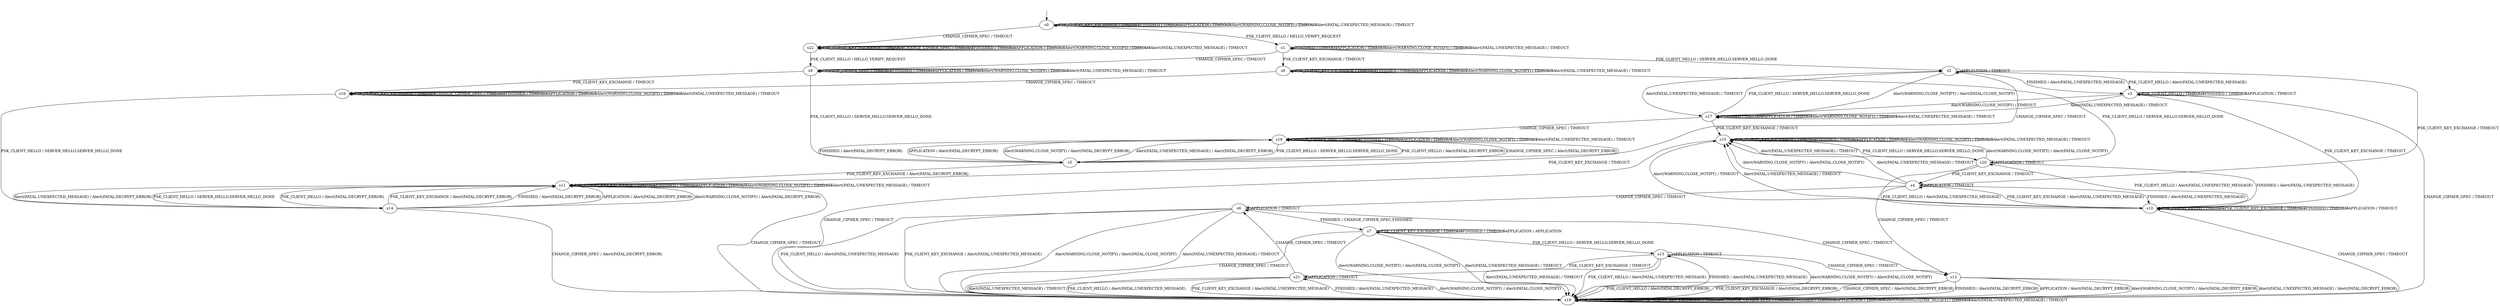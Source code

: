 digraph h5 {
s0 [label="s0"];
s1 [label="s1"];
s22 [label="s22"];
s2 [label="s2"];
s8 [label="s8"];
s9 [label="s9"];
s3 [label="s3"];
s4 [label="s4"];
s5 [label="s5"];
s16 [label="s16"];
s17 [label="s17"];
s20 [label="s20"];
s6 [label="s6"];
s10 [label="s10"];
s11 [label="s11"];
s15 [label="s15"];
s18 [label="s18"];
s19 [label="s19"];
s7 [label="s7"];
s12 [label="s12"];
s14 [label="s14"];
s13 [label="s13"];
s21 [label="s21"];
s0 -> s1 [label="PSK_CLIENT_HELLO / HELLO_VERIFY_REQUEST"];
s0 -> s0 [label="PSK_CLIENT_KEY_EXCHANGE / TIMEOUT"];
s0 -> s22 [label="CHANGE_CIPHER_SPEC / TIMEOUT"];
s0 -> s0 [label="FINISHED / TIMEOUT"];
s0 -> s0 [label="APPLICATION / TIMEOUT"];
s0 -> s0 [label="Alert(WARNING,CLOSE_NOTIFY) / TIMEOUT"];
s0 -> s0 [label="Alert(FATAL,UNEXPECTED_MESSAGE) / TIMEOUT"];
s1 -> s2 [label="PSK_CLIENT_HELLO / SERVER_HELLO,SERVER_HELLO_DONE"];
s1 -> s8 [label="PSK_CLIENT_KEY_EXCHANGE / TIMEOUT"];
s1 -> s9 [label="CHANGE_CIPHER_SPEC / TIMEOUT"];
s1 -> s1 [label="FINISHED / TIMEOUT"];
s1 -> s1 [label="APPLICATION / TIMEOUT"];
s1 -> s1 [label="Alert(WARNING,CLOSE_NOTIFY) / TIMEOUT"];
s1 -> s1 [label="Alert(FATAL,UNEXPECTED_MESSAGE) / TIMEOUT"];
s22 -> s9 [label="PSK_CLIENT_HELLO / HELLO_VERIFY_REQUEST"];
s22 -> s22 [label="PSK_CLIENT_KEY_EXCHANGE / TIMEOUT"];
s22 -> s22 [label="CHANGE_CIPHER_SPEC / TIMEOUT"];
s22 -> s22 [label="FINISHED / TIMEOUT"];
s22 -> s22 [label="APPLICATION / TIMEOUT"];
s22 -> s22 [label="Alert(WARNING,CLOSE_NOTIFY) / TIMEOUT"];
s22 -> s22 [label="Alert(FATAL,UNEXPECTED_MESSAGE) / TIMEOUT"];
s2 -> s3 [label="PSK_CLIENT_HELLO / Alert(FATAL,UNEXPECTED_MESSAGE)"];
s2 -> s4 [label="PSK_CLIENT_KEY_EXCHANGE / TIMEOUT"];
s2 -> s5 [label="CHANGE_CIPHER_SPEC / TIMEOUT"];
s2 -> s3 [label="FINISHED / Alert(FATAL,UNEXPECTED_MESSAGE)"];
s2 -> s2 [label="APPLICATION / TIMEOUT"];
s2 -> s17 [label="Alert(WARNING,CLOSE_NOTIFY) / Alert(FATAL,CLOSE_NOTIFY)"];
s2 -> s17 [label="Alert(FATAL,UNEXPECTED_MESSAGE) / TIMEOUT"];
s8 -> s20 [label="PSK_CLIENT_HELLO / SERVER_HELLO,SERVER_HELLO_DONE"];
s8 -> s8 [label="PSK_CLIENT_KEY_EXCHANGE / TIMEOUT"];
s8 -> s16 [label="CHANGE_CIPHER_SPEC / TIMEOUT"];
s8 -> s8 [label="FINISHED / TIMEOUT"];
s8 -> s8 [label="APPLICATION / TIMEOUT"];
s8 -> s8 [label="Alert(WARNING,CLOSE_NOTIFY) / TIMEOUT"];
s8 -> s8 [label="Alert(FATAL,UNEXPECTED_MESSAGE) / TIMEOUT"];
s9 -> s5 [label="PSK_CLIENT_HELLO / SERVER_HELLO,SERVER_HELLO_DONE"];
s9 -> s16 [label="PSK_CLIENT_KEY_EXCHANGE / TIMEOUT"];
s9 -> s9 [label="CHANGE_CIPHER_SPEC / TIMEOUT"];
s9 -> s9 [label="FINISHED / TIMEOUT"];
s9 -> s9 [label="APPLICATION / TIMEOUT"];
s9 -> s9 [label="Alert(WARNING,CLOSE_NOTIFY) / TIMEOUT"];
s9 -> s9 [label="Alert(FATAL,UNEXPECTED_MESSAGE) / TIMEOUT"];
s3 -> s3 [label="PSK_CLIENT_HELLO / TIMEOUT"];
s3 -> s10 [label="PSK_CLIENT_KEY_EXCHANGE / TIMEOUT"];
s3 -> s19 [label="CHANGE_CIPHER_SPEC / TIMEOUT"];
s3 -> s3 [label="FINISHED / TIMEOUT"];
s3 -> s3 [label="APPLICATION / TIMEOUT"];
s3 -> s17 [label="Alert(WARNING,CLOSE_NOTIFY) / TIMEOUT"];
s3 -> s17 [label="Alert(FATAL,UNEXPECTED_MESSAGE) / TIMEOUT"];
s4 -> s10 [label="PSK_CLIENT_HELLO / Alert(FATAL,UNEXPECTED_MESSAGE)"];
s4 -> s10 [label="PSK_CLIENT_KEY_EXCHANGE / Alert(FATAL,UNEXPECTED_MESSAGE)"];
s4 -> s6 [label="CHANGE_CIPHER_SPEC / TIMEOUT"];
s4 -> s10 [label="FINISHED / Alert(FATAL,UNEXPECTED_MESSAGE)"];
s4 -> s4 [label="APPLICATION / TIMEOUT"];
s4 -> s15 [label="Alert(WARNING,CLOSE_NOTIFY) / Alert(FATAL,CLOSE_NOTIFY)"];
s4 -> s15 [label="Alert(FATAL,UNEXPECTED_MESSAGE) / TIMEOUT"];
s5 -> s18 [label="PSK_CLIENT_HELLO / Alert(FATAL,DECRYPT_ERROR)"];
s5 -> s11 [label="PSK_CLIENT_KEY_EXCHANGE / Alert(FATAL,DECRYPT_ERROR)"];
s5 -> s18 [label="CHANGE_CIPHER_SPEC / Alert(FATAL,DECRYPT_ERROR)"];
s5 -> s18 [label="FINISHED / Alert(FATAL,DECRYPT_ERROR)"];
s5 -> s18 [label="APPLICATION / Alert(FATAL,DECRYPT_ERROR)"];
s5 -> s18 [label="Alert(WARNING,CLOSE_NOTIFY) / Alert(FATAL,DECRYPT_ERROR)"];
s5 -> s18 [label="Alert(FATAL,UNEXPECTED_MESSAGE) / Alert(FATAL,DECRYPT_ERROR)"];
s16 -> s14 [label="PSK_CLIENT_HELLO / SERVER_HELLO,SERVER_HELLO_DONE"];
s16 -> s16 [label="PSK_CLIENT_KEY_EXCHANGE / TIMEOUT"];
s16 -> s16 [label="CHANGE_CIPHER_SPEC / TIMEOUT"];
s16 -> s16 [label="FINISHED / TIMEOUT"];
s16 -> s16 [label="APPLICATION / TIMEOUT"];
s16 -> s16 [label="Alert(WARNING,CLOSE_NOTIFY) / TIMEOUT"];
s16 -> s16 [label="Alert(FATAL,UNEXPECTED_MESSAGE) / TIMEOUT"];
s17 -> s2 [label="PSK_CLIENT_HELLO / SERVER_HELLO,SERVER_HELLO_DONE"];
s17 -> s15 [label="PSK_CLIENT_KEY_EXCHANGE / TIMEOUT"];
s17 -> s18 [label="CHANGE_CIPHER_SPEC / TIMEOUT"];
s17 -> s17 [label="FINISHED / TIMEOUT"];
s17 -> s17 [label="APPLICATION / TIMEOUT"];
s17 -> s17 [label="Alert(WARNING,CLOSE_NOTIFY) / TIMEOUT"];
s17 -> s17 [label="Alert(FATAL,UNEXPECTED_MESSAGE) / TIMEOUT"];
s20 -> s10 [label="PSK_CLIENT_HELLO / Alert(FATAL,UNEXPECTED_MESSAGE)"];
s20 -> s4 [label="PSK_CLIENT_KEY_EXCHANGE / TIMEOUT"];
s20 -> s12 [label="CHANGE_CIPHER_SPEC / TIMEOUT"];
s20 -> s10 [label="FINISHED / Alert(FATAL,UNEXPECTED_MESSAGE)"];
s20 -> s20 [label="APPLICATION / TIMEOUT"];
s20 -> s15 [label="Alert(WARNING,CLOSE_NOTIFY) / Alert(FATAL,CLOSE_NOTIFY)"];
s20 -> s15 [label="Alert(FATAL,UNEXPECTED_MESSAGE) / TIMEOUT"];
s6 -> s19 [label="PSK_CLIENT_HELLO / Alert(FATAL,UNEXPECTED_MESSAGE)"];
s6 -> s19 [label="PSK_CLIENT_KEY_EXCHANGE / Alert(FATAL,UNEXPECTED_MESSAGE)"];
s6 -> s12 [label="CHANGE_CIPHER_SPEC / TIMEOUT"];
s6 -> s7 [label="FINISHED / CHANGE_CIPHER_SPEC,FINISHED"];
s6 -> s6 [label="APPLICATION / TIMEOUT"];
s6 -> s19 [label="Alert(WARNING,CLOSE_NOTIFY) / Alert(FATAL,CLOSE_NOTIFY)"];
s6 -> s19 [label="Alert(FATAL,UNEXPECTED_MESSAGE) / TIMEOUT"];
s10 -> s10 [label="PSK_CLIENT_HELLO / TIMEOUT"];
s10 -> s10 [label="PSK_CLIENT_KEY_EXCHANGE / TIMEOUT"];
s10 -> s19 [label="CHANGE_CIPHER_SPEC / TIMEOUT"];
s10 -> s10 [label="FINISHED / TIMEOUT"];
s10 -> s10 [label="APPLICATION / TIMEOUT"];
s10 -> s15 [label="Alert(WARNING,CLOSE_NOTIFY) / TIMEOUT"];
s10 -> s15 [label="Alert(FATAL,UNEXPECTED_MESSAGE) / TIMEOUT"];
s11 -> s14 [label="PSK_CLIENT_HELLO / SERVER_HELLO,SERVER_HELLO_DONE"];
s11 -> s11 [label="PSK_CLIENT_KEY_EXCHANGE / TIMEOUT"];
s11 -> s19 [label="CHANGE_CIPHER_SPEC / TIMEOUT"];
s11 -> s11 [label="FINISHED / TIMEOUT"];
s11 -> s11 [label="APPLICATION / TIMEOUT"];
s11 -> s11 [label="Alert(WARNING,CLOSE_NOTIFY) / TIMEOUT"];
s11 -> s11 [label="Alert(FATAL,UNEXPECTED_MESSAGE) / TIMEOUT"];
s15 -> s20 [label="PSK_CLIENT_HELLO / SERVER_HELLO,SERVER_HELLO_DONE"];
s15 -> s15 [label="PSK_CLIENT_KEY_EXCHANGE / TIMEOUT"];
s15 -> s19 [label="CHANGE_CIPHER_SPEC / TIMEOUT"];
s15 -> s15 [label="FINISHED / TIMEOUT"];
s15 -> s15 [label="APPLICATION / TIMEOUT"];
s15 -> s15 [label="Alert(WARNING,CLOSE_NOTIFY) / TIMEOUT"];
s15 -> s15 [label="Alert(FATAL,UNEXPECTED_MESSAGE) / TIMEOUT"];
s18 -> s5 [label="PSK_CLIENT_HELLO / SERVER_HELLO,SERVER_HELLO_DONE"];
s18 -> s11 [label="PSK_CLIENT_KEY_EXCHANGE / TIMEOUT"];
s18 -> s18 [label="CHANGE_CIPHER_SPEC / TIMEOUT"];
s18 -> s18 [label="FINISHED / TIMEOUT"];
s18 -> s18 [label="APPLICATION / TIMEOUT"];
s18 -> s18 [label="Alert(WARNING,CLOSE_NOTIFY) / TIMEOUT"];
s18 -> s18 [label="Alert(FATAL,UNEXPECTED_MESSAGE) / TIMEOUT"];
s19 -> s19 [label="PSK_CLIENT_HELLO / TIMEOUT"];
s19 -> s19 [label="PSK_CLIENT_KEY_EXCHANGE / TIMEOUT"];
s19 -> s19 [label="CHANGE_CIPHER_SPEC / TIMEOUT"];
s19 -> s19 [label="FINISHED / TIMEOUT"];
s19 -> s19 [label="APPLICATION / TIMEOUT"];
s19 -> s19 [label="Alert(WARNING,CLOSE_NOTIFY) / TIMEOUT"];
s19 -> s19 [label="Alert(FATAL,UNEXPECTED_MESSAGE) / TIMEOUT"];
s7 -> s13 [label="PSK_CLIENT_HELLO / SERVER_HELLO,SERVER_HELLO_DONE"];
s7 -> s7 [label="PSK_CLIENT_KEY_EXCHANGE / TIMEOUT"];
s7 -> s19 [label="CHANGE_CIPHER_SPEC / TIMEOUT"];
s7 -> s7 [label="FINISHED / TIMEOUT"];
s7 -> s7 [label="APPLICATION / APPLICATION"];
s7 -> s19 [label="Alert(WARNING,CLOSE_NOTIFY) / Alert(FATAL,CLOSE_NOTIFY)"];
s7 -> s19 [label="Alert(FATAL,UNEXPECTED_MESSAGE) / TIMEOUT"];
s12 -> s19 [label="PSK_CLIENT_HELLO / Alert(FATAL,DECRYPT_ERROR)"];
s12 -> s19 [label="PSK_CLIENT_KEY_EXCHANGE / Alert(FATAL,DECRYPT_ERROR)"];
s12 -> s19 [label="CHANGE_CIPHER_SPEC / Alert(FATAL,DECRYPT_ERROR)"];
s12 -> s19 [label="FINISHED / Alert(FATAL,DECRYPT_ERROR)"];
s12 -> s19 [label="APPLICATION / Alert(FATAL,DECRYPT_ERROR)"];
s12 -> s19 [label="Alert(WARNING,CLOSE_NOTIFY) / Alert(FATAL,DECRYPT_ERROR)"];
s12 -> s19 [label="Alert(FATAL,UNEXPECTED_MESSAGE) / Alert(FATAL,DECRYPT_ERROR)"];
s14 -> s11 [label="PSK_CLIENT_HELLO / Alert(FATAL,DECRYPT_ERROR)"];
s14 -> s11 [label="PSK_CLIENT_KEY_EXCHANGE / Alert(FATAL,DECRYPT_ERROR)"];
s14 -> s19 [label="CHANGE_CIPHER_SPEC / Alert(FATAL,DECRYPT_ERROR)"];
s14 -> s11 [label="FINISHED / Alert(FATAL,DECRYPT_ERROR)"];
s14 -> s11 [label="APPLICATION / Alert(FATAL,DECRYPT_ERROR)"];
s14 -> s11 [label="Alert(WARNING,CLOSE_NOTIFY) / Alert(FATAL,DECRYPT_ERROR)"];
s14 -> s11 [label="Alert(FATAL,UNEXPECTED_MESSAGE) / Alert(FATAL,DECRYPT_ERROR)"];
s13 -> s19 [label="PSK_CLIENT_HELLO / Alert(FATAL,UNEXPECTED_MESSAGE)"];
s13 -> s21 [label="PSK_CLIENT_KEY_EXCHANGE / TIMEOUT"];
s13 -> s12 [label="CHANGE_CIPHER_SPEC / TIMEOUT"];
s13 -> s19 [label="FINISHED / Alert(FATAL,UNEXPECTED_MESSAGE)"];
s13 -> s13 [label="APPLICATION / TIMEOUT"];
s13 -> s19 [label="Alert(WARNING,CLOSE_NOTIFY) / Alert(FATAL,CLOSE_NOTIFY)"];
s13 -> s19 [label="Alert(FATAL,UNEXPECTED_MESSAGE) / TIMEOUT"];
s21 -> s19 [label="PSK_CLIENT_HELLO / Alert(FATAL,UNEXPECTED_MESSAGE)"];
s21 -> s19 [label="PSK_CLIENT_KEY_EXCHANGE / Alert(FATAL,UNEXPECTED_MESSAGE)"];
s21 -> s6 [label="CHANGE_CIPHER_SPEC / TIMEOUT"];
s21 -> s19 [label="FINISHED / Alert(FATAL,UNEXPECTED_MESSAGE)"];
s21 -> s21 [label="APPLICATION / TIMEOUT"];
s21 -> s19 [label="Alert(WARNING,CLOSE_NOTIFY) / Alert(FATAL,CLOSE_NOTIFY)"];
s21 -> s19 [label="Alert(FATAL,UNEXPECTED_MESSAGE) / TIMEOUT"];
__start0 [shape=none, label=""];
__start0 -> s0 [label=""];
}
